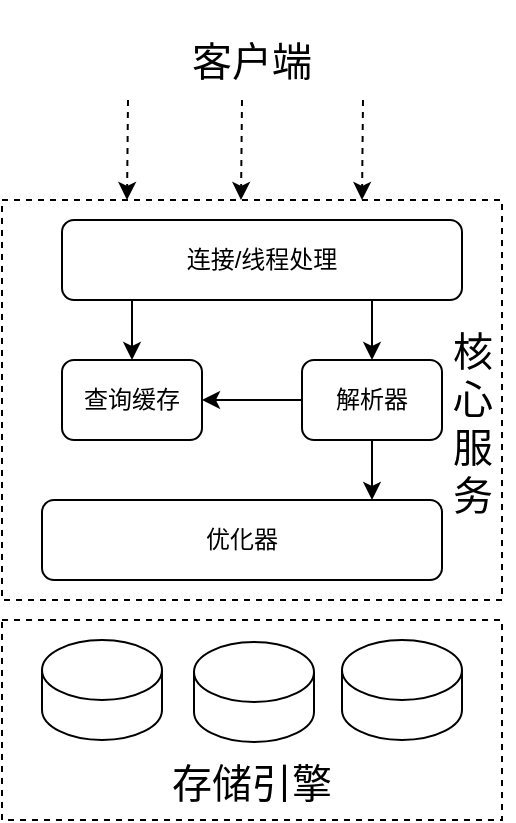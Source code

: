 <mxfile version="14.5.1" type="device"><diagram id="Mv5-6x7wGdsa3W7ro3Sd" name="Page-1"><mxGraphModel dx="1024" dy="592" grid="1" gridSize="10" guides="1" tooltips="1" connect="1" arrows="1" fold="1" page="1" pageScale="1" pageWidth="827" pageHeight="1169" math="0" shadow="0"><root><mxCell id="0"/><mxCell id="1" parent="0"/><mxCell id="3i3QsqIDTkiFPuzu__dn-9" style="edgeStyle=orthogonalEdgeStyle;rounded=0;orthogonalLoop=1;jettySize=auto;html=1;exitX=0.75;exitY=1;exitDx=0;exitDy=0;entryX=0.5;entryY=0;entryDx=0;entryDy=0;" parent="1" source="3i3QsqIDTkiFPuzu__dn-1" target="3i3QsqIDTkiFPuzu__dn-7" edge="1"><mxGeometry relative="1" as="geometry"/></mxCell><mxCell id="3i3QsqIDTkiFPuzu__dn-10" style="edgeStyle=orthogonalEdgeStyle;rounded=0;orthogonalLoop=1;jettySize=auto;html=1;exitX=0.25;exitY=1;exitDx=0;exitDy=0;entryX=0.5;entryY=0;entryDx=0;entryDy=0;" parent="1" source="3i3QsqIDTkiFPuzu__dn-1" target="3i3QsqIDTkiFPuzu__dn-6" edge="1"><mxGeometry relative="1" as="geometry"/></mxCell><mxCell id="3i3QsqIDTkiFPuzu__dn-1" value="连接/线程处理" style="rounded=1;whiteSpace=wrap;html=1;" parent="1" vertex="1"><mxGeometry x="316" y="270" width="200" height="40" as="geometry"/></mxCell><mxCell id="3i3QsqIDTkiFPuzu__dn-6" value="查询缓存" style="rounded=1;whiteSpace=wrap;html=1;" parent="1" vertex="1"><mxGeometry x="316" y="340" width="70" height="40" as="geometry"/></mxCell><mxCell id="3i3QsqIDTkiFPuzu__dn-8" style="edgeStyle=orthogonalEdgeStyle;rounded=0;orthogonalLoop=1;jettySize=auto;html=1;exitX=0;exitY=0.5;exitDx=0;exitDy=0;entryX=1;entryY=0.5;entryDx=0;entryDy=0;" parent="1" source="3i3QsqIDTkiFPuzu__dn-7" target="3i3QsqIDTkiFPuzu__dn-6" edge="1"><mxGeometry relative="1" as="geometry"/></mxCell><mxCell id="3i3QsqIDTkiFPuzu__dn-12" style="edgeStyle=orthogonalEdgeStyle;rounded=0;orthogonalLoop=1;jettySize=auto;html=1;exitX=0.5;exitY=1;exitDx=0;exitDy=0;entryX=0.825;entryY=0;entryDx=0;entryDy=0;entryPerimeter=0;" parent="1" source="3i3QsqIDTkiFPuzu__dn-7" target="3i3QsqIDTkiFPuzu__dn-11" edge="1"><mxGeometry relative="1" as="geometry"/></mxCell><mxCell id="3i3QsqIDTkiFPuzu__dn-7" value="解析器" style="rounded=1;whiteSpace=wrap;html=1;" parent="1" vertex="1"><mxGeometry x="436" y="340" width="70" height="40" as="geometry"/></mxCell><mxCell id="3i3QsqIDTkiFPuzu__dn-11" value="优化器" style="rounded=1;whiteSpace=wrap;html=1;" parent="1" vertex="1"><mxGeometry x="306" y="410" width="200" height="40" as="geometry"/></mxCell><mxCell id="3i3QsqIDTkiFPuzu__dn-13" value="" style="shape=cylinder3;whiteSpace=wrap;html=1;boundedLbl=1;backgroundOutline=1;size=15;" parent="1" vertex="1"><mxGeometry x="306" y="480" width="60" height="50" as="geometry"/></mxCell><mxCell id="3i3QsqIDTkiFPuzu__dn-14" value="" style="shape=cylinder3;whiteSpace=wrap;html=1;boundedLbl=1;backgroundOutline=1;size=15;" parent="1" vertex="1"><mxGeometry x="382" y="481" width="60" height="50" as="geometry"/></mxCell><mxCell id="3i3QsqIDTkiFPuzu__dn-15" value="" style="shape=cylinder3;whiteSpace=wrap;html=1;boundedLbl=1;backgroundOutline=1;size=15;" parent="1" vertex="1"><mxGeometry x="456" y="480" width="60" height="50" as="geometry"/></mxCell><mxCell id="3i3QsqIDTkiFPuzu__dn-16" value="" style="rounded=0;whiteSpace=wrap;html=1;fillColor=none;dashed=1;" parent="1" vertex="1"><mxGeometry x="286" y="470" width="250" height="100" as="geometry"/></mxCell><mxCell id="3i3QsqIDTkiFPuzu__dn-17" value="" style="rounded=0;whiteSpace=wrap;html=1;fillColor=none;dashed=1;" parent="1" vertex="1"><mxGeometry x="286" y="260" width="250" height="200" as="geometry"/></mxCell><mxCell id="3i3QsqIDTkiFPuzu__dn-25" value="" style="endArrow=classic;html=1;entryX=0.25;entryY=0;entryDx=0;entryDy=0;dashed=1;" parent="1" target="3i3QsqIDTkiFPuzu__dn-17" edge="1"><mxGeometry width="50" height="50" relative="1" as="geometry"><mxPoint x="349" y="210" as="sourcePoint"/><mxPoint x="356" y="190" as="targetPoint"/></mxGeometry></mxCell><mxCell id="3i3QsqIDTkiFPuzu__dn-26" value="" style="endArrow=classic;html=1;entryX=0.25;entryY=0;entryDx=0;entryDy=0;dashed=1;" parent="1" edge="1"><mxGeometry width="50" height="50" relative="1" as="geometry"><mxPoint x="406" y="210" as="sourcePoint"/><mxPoint x="405.5" y="260" as="targetPoint"/></mxGeometry></mxCell><mxCell id="3i3QsqIDTkiFPuzu__dn-27" value="" style="endArrow=classic;html=1;entryX=0.25;entryY=0;entryDx=0;entryDy=0;dashed=1;" parent="1" edge="1"><mxGeometry width="50" height="50" relative="1" as="geometry"><mxPoint x="466.5" y="210" as="sourcePoint"/><mxPoint x="466" y="260" as="targetPoint"/></mxGeometry></mxCell><mxCell id="3i3QsqIDTkiFPuzu__dn-28" value="客户端" style="text;html=1;strokeColor=none;fillColor=none;align=center;verticalAlign=middle;whiteSpace=wrap;rounded=0;dashed=1;fontSize=20;" parent="1" vertex="1"><mxGeometry x="366" y="160" width="90" height="60" as="geometry"/></mxCell><mxCell id="3i3QsqIDTkiFPuzu__dn-29" value="存储引擎" style="text;html=1;strokeColor=none;fillColor=none;align=center;verticalAlign=middle;whiteSpace=wrap;rounded=0;dashed=1;fontSize=20;" parent="1" vertex="1"><mxGeometry x="366" y="531" width="90" height="39" as="geometry"/></mxCell><mxCell id="3i3QsqIDTkiFPuzu__dn-30" value="核心服务" style="text;html=1;strokeColor=none;fillColor=none;align=center;verticalAlign=middle;whiteSpace=wrap;rounded=0;dashed=1;fontSize=20;" parent="1" vertex="1"><mxGeometry x="501" y="331" width="41" height="79" as="geometry"/></mxCell></root></mxGraphModel></diagram></mxfile>